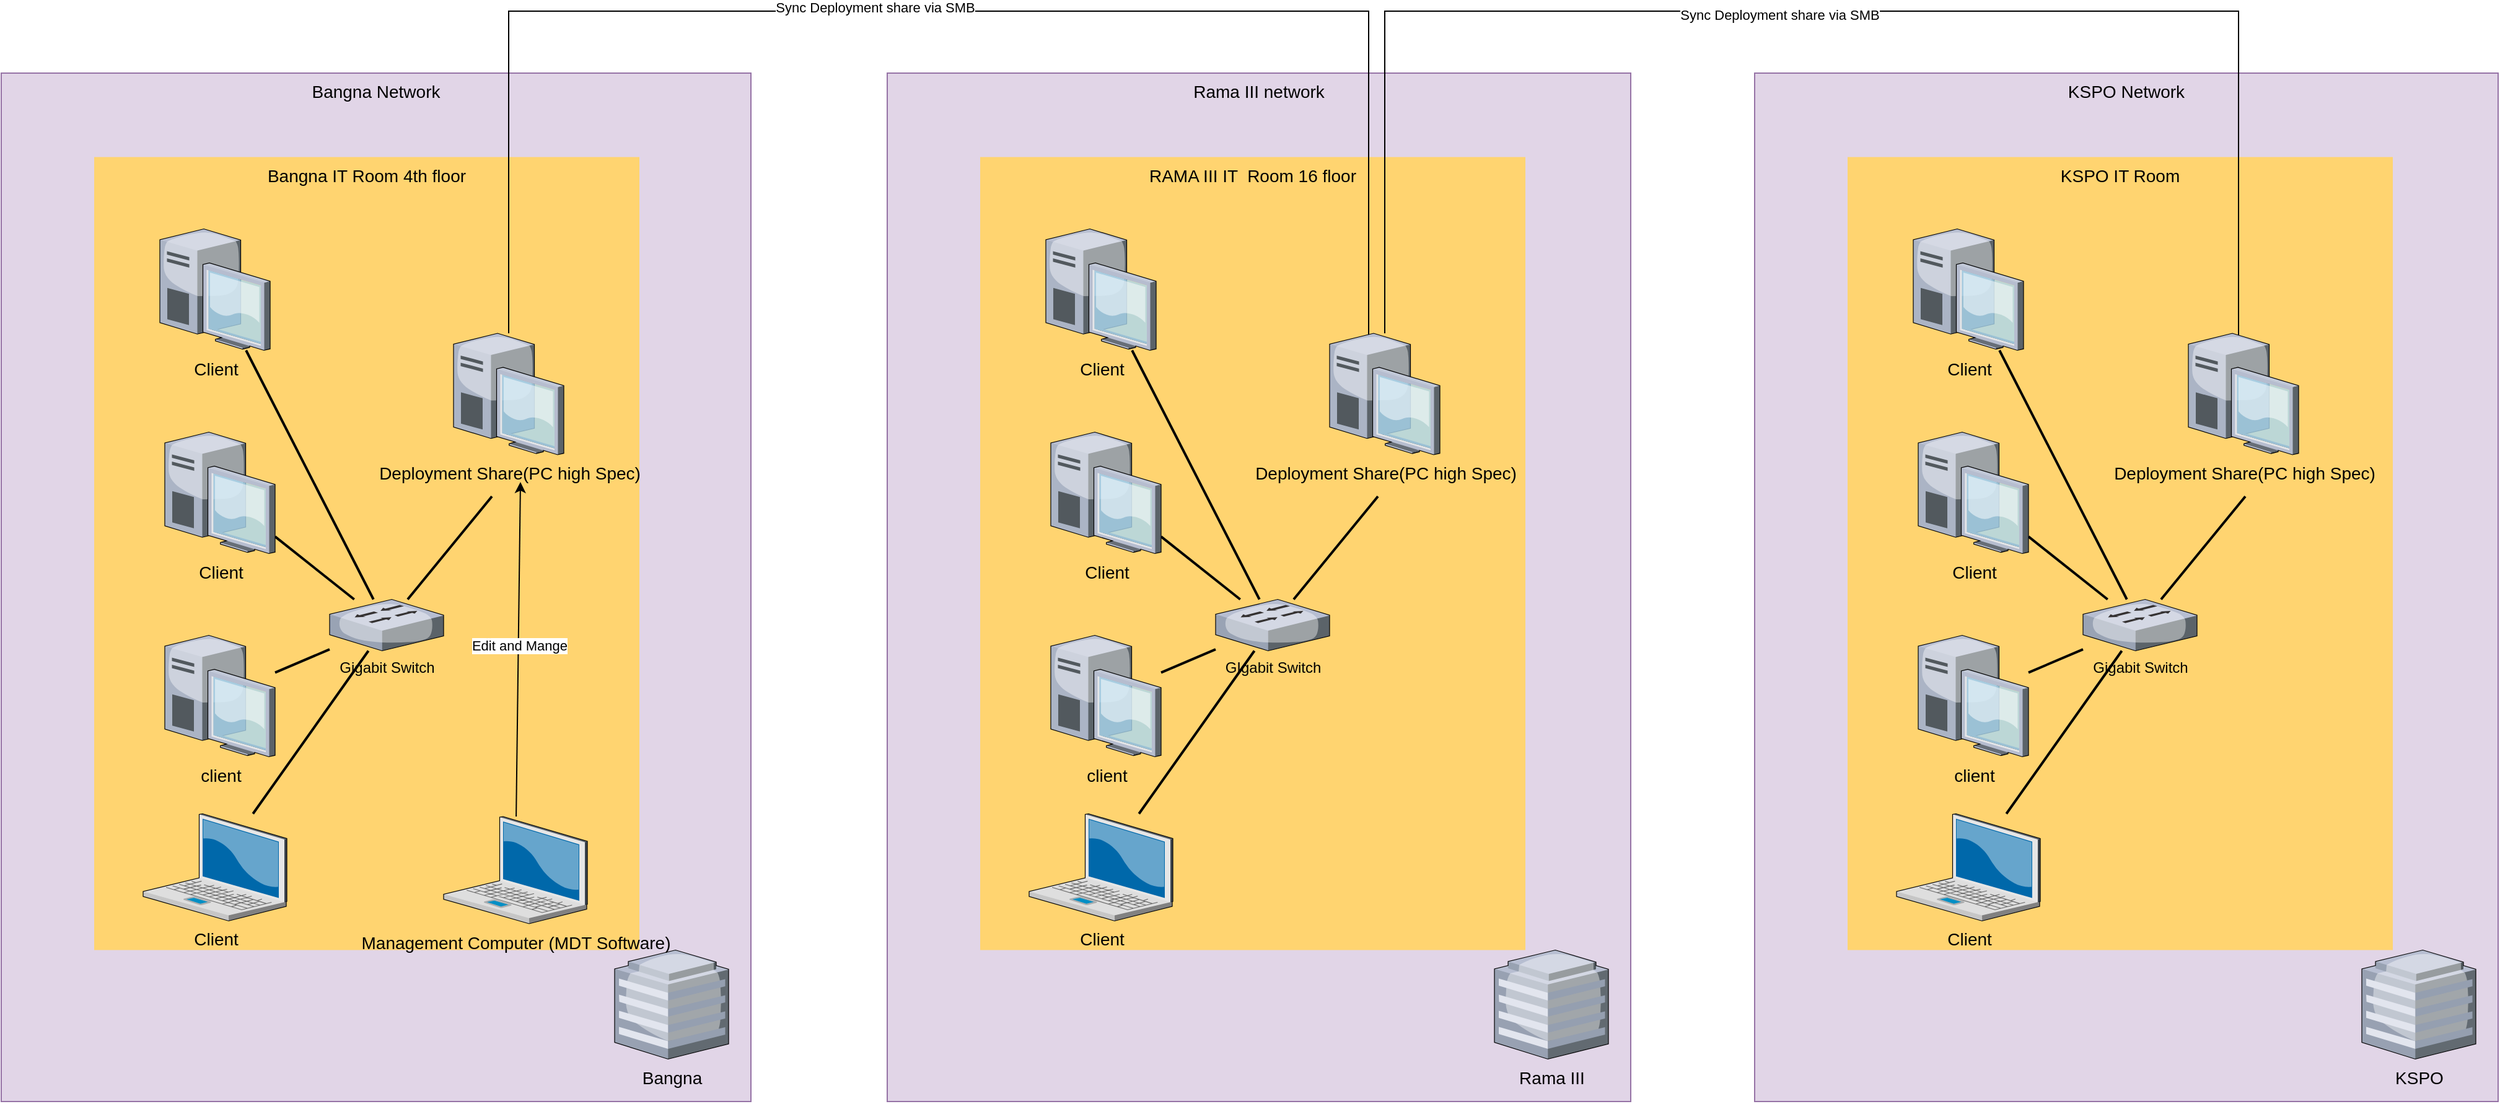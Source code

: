 <mxfile version="14.2.7" type="github">
  <diagram name="Page-1" id="e3a06f82-3646-2815-327d-82caf3d4e204">
    <mxGraphModel dx="4456.5" dy="2876" grid="1" gridSize="10" guides="1" tooltips="1" connect="1" arrows="1" fold="1" page="1" pageScale="1.5" pageWidth="1169" pageHeight="826" background="none" math="0" shadow="0">
      <root>
        <mxCell id="0" style=";html=1;" />
        <mxCell id="1" style=";html=1;" parent="0" />
        <mxCell id="DxWcsNkvdXIgtUz68x35-2" value="Bangna Network" style="whiteSpace=wrap;html=1;fillColor=#e1d5e7;fontSize=14;strokeColor=#9673a6;verticalAlign=top;" vertex="1" parent="1">
          <mxGeometry x="-285" y="40" width="605" height="830" as="geometry" />
        </mxCell>
        <mxCell id="5Wcs0pIvVfBgZkTdjmll-17" value="Bangna IT Room 4th floor" style="whiteSpace=wrap;html=1;fillColor=#FFD470;gradientColor=none;fontSize=14;strokeColor=none;verticalAlign=top;" parent="1" vertex="1">
          <mxGeometry x="-210" y="107.75" width="440" height="640" as="geometry" />
        </mxCell>
        <mxCell id="5Wcs0pIvVfBgZkTdjmll-18" style="edgeStyle=none;rounded=0;html=1;startSize=10;endSize=10;jettySize=auto;orthogonalLoop=1;fontSize=14;endArrow=none;endFill=0;strokeWidth=2;" parent="1" source="5Wcs0pIvVfBgZkTdjmll-19" target="5Wcs0pIvVfBgZkTdjmll-26" edge="1">
          <mxGeometry relative="1" as="geometry" />
        </mxCell>
        <mxCell id="5Wcs0pIvVfBgZkTdjmll-19" value="Client" style="verticalLabelPosition=bottom;aspect=fixed;html=1;verticalAlign=top;strokeColor=none;shape=mxgraph.citrix.laptop_2;fillColor=#66B2FF;gradientColor=#0066CC;fontSize=14;" parent="1" vertex="1">
          <mxGeometry x="-170.5" y="637.75" width="116" height="86.5" as="geometry" />
        </mxCell>
        <mxCell id="5Wcs0pIvVfBgZkTdjmll-20" style="edgeStyle=none;rounded=0;html=1;startSize=10;endSize=10;jettySize=auto;orthogonalLoop=1;fontSize=14;endArrow=none;endFill=0;strokeWidth=2;" parent="1" source="5Wcs0pIvVfBgZkTdjmll-21" target="5Wcs0pIvVfBgZkTdjmll-26" edge="1">
          <mxGeometry relative="1" as="geometry" />
        </mxCell>
        <mxCell id="5Wcs0pIvVfBgZkTdjmll-21" value="client" style="verticalLabelPosition=bottom;aspect=fixed;html=1;verticalAlign=top;strokeColor=none;shape=mxgraph.citrix.desktop;fillColor=#66B2FF;gradientColor=#0066CC;fontSize=14;" parent="1" vertex="1">
          <mxGeometry x="-153" y="493.75" width="89" height="98" as="geometry" />
        </mxCell>
        <mxCell id="5Wcs0pIvVfBgZkTdjmll-22" style="edgeStyle=none;rounded=0;html=1;startSize=10;endSize=10;jettySize=auto;orthogonalLoop=1;fontSize=14;endArrow=none;endFill=0;strokeWidth=2;" parent="1" source="5Wcs0pIvVfBgZkTdjmll-23" target="5Wcs0pIvVfBgZkTdjmll-26" edge="1">
          <mxGeometry relative="1" as="geometry" />
        </mxCell>
        <mxCell id="5Wcs0pIvVfBgZkTdjmll-23" value="Client" style="verticalLabelPosition=bottom;aspect=fixed;html=1;verticalAlign=top;strokeColor=none;shape=mxgraph.citrix.desktop;fillColor=#66B2FF;gradientColor=#0066CC;fontSize=14;" parent="1" vertex="1">
          <mxGeometry x="-153" y="329.75" width="89" height="98" as="geometry" />
        </mxCell>
        <mxCell id="5Wcs0pIvVfBgZkTdjmll-24" style="edgeStyle=none;rounded=0;html=1;startSize=10;endSize=10;jettySize=auto;orthogonalLoop=1;fontSize=14;endArrow=none;endFill=0;strokeWidth=2;" parent="1" source="5Wcs0pIvVfBgZkTdjmll-25" target="5Wcs0pIvVfBgZkTdjmll-26" edge="1">
          <mxGeometry relative="1" as="geometry" />
        </mxCell>
        <mxCell id="5Wcs0pIvVfBgZkTdjmll-25" value="Client" style="verticalLabelPosition=bottom;aspect=fixed;html=1;verticalAlign=top;strokeColor=none;shape=mxgraph.citrix.desktop;fillColor=#66B2FF;gradientColor=#0066CC;fontSize=14;" parent="1" vertex="1">
          <mxGeometry x="-157" y="165.75" width="89" height="98" as="geometry" />
        </mxCell>
        <mxCell id="5Wcs0pIvVfBgZkTdjmll-26" value="Gigabit Switch" style="verticalLabelPosition=bottom;aspect=fixed;html=1;verticalAlign=top;strokeColor=none;align=center;outlineConnect=0;shape=mxgraph.citrix.switch;" parent="1" vertex="1">
          <mxGeometry x="-20" y="464.75" width="92" height="41.5" as="geometry" />
        </mxCell>
        <mxCell id="5Wcs0pIvVfBgZkTdjmll-29" value="Bangna" style="verticalLabelPosition=bottom;aspect=fixed;html=1;verticalAlign=top;strokeColor=none;shape=mxgraph.citrix.hq_enterprise;fillColor=#66B2FF;gradientColor=#0066CC;fontSize=14;" parent="1" vertex="1">
          <mxGeometry x="210" y="747.75" width="92" height="88" as="geometry" />
        </mxCell>
        <mxCell id="5Wcs0pIvVfBgZkTdjmll-54" style="edgeStyle=none;rounded=0;html=1;startSize=10;endSize=10;jettySize=auto;orthogonalLoop=1;fontSize=14;endArrow=none;endFill=0;strokeWidth=2;" parent="1" target="5Wcs0pIvVfBgZkTdjmll-26" edge="1">
          <mxGeometry relative="1" as="geometry">
            <mxPoint x="111" y="381.631" as="sourcePoint" />
            <mxPoint x="-470" y="477.75" as="targetPoint" />
            <Array as="points" />
          </mxGeometry>
        </mxCell>
        <mxCell id="DxWcsNkvdXIgtUz68x35-3" value="Rama III network" style="whiteSpace=wrap;html=1;fillColor=#e1d5e7;fontSize=14;strokeColor=#9673a6;verticalAlign=top;" vertex="1" parent="1">
          <mxGeometry x="430" y="40" width="600" height="830" as="geometry" />
        </mxCell>
        <mxCell id="DxWcsNkvdXIgtUz68x35-4" value="RAMA III IT &amp;nbsp;Room 16 floor" style="whiteSpace=wrap;html=1;fillColor=#FFD470;gradientColor=none;fontSize=14;strokeColor=none;verticalAlign=top;" vertex="1" parent="1">
          <mxGeometry x="505" y="107.75" width="440" height="640" as="geometry" />
        </mxCell>
        <mxCell id="DxWcsNkvdXIgtUz68x35-5" style="edgeStyle=none;rounded=0;html=1;startSize=10;endSize=10;jettySize=auto;orthogonalLoop=1;fontSize=14;endArrow=none;endFill=0;strokeWidth=2;" edge="1" parent="1" source="DxWcsNkvdXIgtUz68x35-6" target="DxWcsNkvdXIgtUz68x35-13">
          <mxGeometry relative="1" as="geometry" />
        </mxCell>
        <mxCell id="DxWcsNkvdXIgtUz68x35-6" value="Client" style="verticalLabelPosition=bottom;aspect=fixed;html=1;verticalAlign=top;strokeColor=none;shape=mxgraph.citrix.laptop_2;fillColor=#66B2FF;gradientColor=#0066CC;fontSize=14;" vertex="1" parent="1">
          <mxGeometry x="544.5" y="637.75" width="116" height="86.5" as="geometry" />
        </mxCell>
        <mxCell id="DxWcsNkvdXIgtUz68x35-7" style="edgeStyle=none;rounded=0;html=1;startSize=10;endSize=10;jettySize=auto;orthogonalLoop=1;fontSize=14;endArrow=none;endFill=0;strokeWidth=2;" edge="1" parent="1" source="DxWcsNkvdXIgtUz68x35-8" target="DxWcsNkvdXIgtUz68x35-13">
          <mxGeometry relative="1" as="geometry" />
        </mxCell>
        <mxCell id="DxWcsNkvdXIgtUz68x35-8" value="client" style="verticalLabelPosition=bottom;aspect=fixed;html=1;verticalAlign=top;strokeColor=none;shape=mxgraph.citrix.desktop;fillColor=#66B2FF;gradientColor=#0066CC;fontSize=14;" vertex="1" parent="1">
          <mxGeometry x="562" y="493.75" width="89" height="98" as="geometry" />
        </mxCell>
        <mxCell id="DxWcsNkvdXIgtUz68x35-9" style="edgeStyle=none;rounded=0;html=1;startSize=10;endSize=10;jettySize=auto;orthogonalLoop=1;fontSize=14;endArrow=none;endFill=0;strokeWidth=2;" edge="1" parent="1" source="DxWcsNkvdXIgtUz68x35-10" target="DxWcsNkvdXIgtUz68x35-13">
          <mxGeometry relative="1" as="geometry" />
        </mxCell>
        <mxCell id="DxWcsNkvdXIgtUz68x35-10" value="Client" style="verticalLabelPosition=bottom;aspect=fixed;html=1;verticalAlign=top;strokeColor=none;shape=mxgraph.citrix.desktop;fillColor=#66B2FF;gradientColor=#0066CC;fontSize=14;" vertex="1" parent="1">
          <mxGeometry x="562" y="329.75" width="89" height="98" as="geometry" />
        </mxCell>
        <mxCell id="DxWcsNkvdXIgtUz68x35-11" style="edgeStyle=none;rounded=0;html=1;startSize=10;endSize=10;jettySize=auto;orthogonalLoop=1;fontSize=14;endArrow=none;endFill=0;strokeWidth=2;" edge="1" parent="1" source="DxWcsNkvdXIgtUz68x35-12" target="DxWcsNkvdXIgtUz68x35-13">
          <mxGeometry relative="1" as="geometry" />
        </mxCell>
        <mxCell id="DxWcsNkvdXIgtUz68x35-12" value="Client" style="verticalLabelPosition=bottom;aspect=fixed;html=1;verticalAlign=top;strokeColor=none;shape=mxgraph.citrix.desktop;fillColor=#66B2FF;gradientColor=#0066CC;fontSize=14;" vertex="1" parent="1">
          <mxGeometry x="558" y="165.75" width="89" height="98" as="geometry" />
        </mxCell>
        <mxCell id="DxWcsNkvdXIgtUz68x35-13" value="GIgabit Switch" style="verticalLabelPosition=bottom;aspect=fixed;html=1;verticalAlign=top;strokeColor=none;align=center;outlineConnect=0;shape=mxgraph.citrix.switch;" vertex="1" parent="1">
          <mxGeometry x="695" y="464.75" width="92" height="41.5" as="geometry" />
        </mxCell>
        <mxCell id="DxWcsNkvdXIgtUz68x35-15" value="Rama III" style="verticalLabelPosition=bottom;aspect=fixed;html=1;verticalAlign=top;strokeColor=none;shape=mxgraph.citrix.hq_enterprise;fillColor=#66B2FF;gradientColor=#0066CC;fontSize=14;" vertex="1" parent="1">
          <mxGeometry x="920" y="747.75" width="92" height="88" as="geometry" />
        </mxCell>
        <mxCell id="DxWcsNkvdXIgtUz68x35-16" style="edgeStyle=none;rounded=0;html=1;startSize=10;endSize=10;jettySize=auto;orthogonalLoop=1;fontSize=14;endArrow=none;endFill=0;strokeWidth=2;" edge="1" parent="1" target="DxWcsNkvdXIgtUz68x35-13">
          <mxGeometry relative="1" as="geometry">
            <mxPoint x="826" y="381.631" as="sourcePoint" />
            <mxPoint x="245" y="477.75" as="targetPoint" />
            <Array as="points" />
          </mxGeometry>
        </mxCell>
        <mxCell id="DxWcsNkvdXIgtUz68x35-18" value="KSPO Network" style="whiteSpace=wrap;html=1;fillColor=#e1d5e7;fontSize=14;strokeColor=#9673a6;verticalAlign=top;" vertex="1" parent="1">
          <mxGeometry x="1130" y="40" width="600" height="830" as="geometry" />
        </mxCell>
        <mxCell id="DxWcsNkvdXIgtUz68x35-19" value="KSPO IT Room" style="whiteSpace=wrap;html=1;fillColor=#FFD470;gradientColor=none;fontSize=14;strokeColor=none;verticalAlign=top;" vertex="1" parent="1">
          <mxGeometry x="1205" y="107.75" width="440" height="640" as="geometry" />
        </mxCell>
        <mxCell id="DxWcsNkvdXIgtUz68x35-20" style="edgeStyle=none;rounded=0;html=1;startSize=10;endSize=10;jettySize=auto;orthogonalLoop=1;fontSize=14;endArrow=none;endFill=0;strokeWidth=2;" edge="1" parent="1" source="DxWcsNkvdXIgtUz68x35-21" target="DxWcsNkvdXIgtUz68x35-28">
          <mxGeometry relative="1" as="geometry" />
        </mxCell>
        <mxCell id="DxWcsNkvdXIgtUz68x35-21" value="Client" style="verticalLabelPosition=bottom;aspect=fixed;html=1;verticalAlign=top;strokeColor=none;shape=mxgraph.citrix.laptop_2;fillColor=#66B2FF;gradientColor=#0066CC;fontSize=14;" vertex="1" parent="1">
          <mxGeometry x="1244.5" y="637.75" width="116" height="86.5" as="geometry" />
        </mxCell>
        <mxCell id="DxWcsNkvdXIgtUz68x35-22" style="edgeStyle=none;rounded=0;html=1;startSize=10;endSize=10;jettySize=auto;orthogonalLoop=1;fontSize=14;endArrow=none;endFill=0;strokeWidth=2;" edge="1" parent="1" source="DxWcsNkvdXIgtUz68x35-23" target="DxWcsNkvdXIgtUz68x35-28">
          <mxGeometry relative="1" as="geometry" />
        </mxCell>
        <mxCell id="DxWcsNkvdXIgtUz68x35-23" value="client" style="verticalLabelPosition=bottom;aspect=fixed;html=1;verticalAlign=top;strokeColor=none;shape=mxgraph.citrix.desktop;fillColor=#66B2FF;gradientColor=#0066CC;fontSize=14;" vertex="1" parent="1">
          <mxGeometry x="1262" y="493.75" width="89" height="98" as="geometry" />
        </mxCell>
        <mxCell id="DxWcsNkvdXIgtUz68x35-24" style="edgeStyle=none;rounded=0;html=1;startSize=10;endSize=10;jettySize=auto;orthogonalLoop=1;fontSize=14;endArrow=none;endFill=0;strokeWidth=2;" edge="1" parent="1" source="DxWcsNkvdXIgtUz68x35-25" target="DxWcsNkvdXIgtUz68x35-28">
          <mxGeometry relative="1" as="geometry" />
        </mxCell>
        <mxCell id="DxWcsNkvdXIgtUz68x35-25" value="Client" style="verticalLabelPosition=bottom;aspect=fixed;html=1;verticalAlign=top;strokeColor=none;shape=mxgraph.citrix.desktop;fillColor=#66B2FF;gradientColor=#0066CC;fontSize=14;" vertex="1" parent="1">
          <mxGeometry x="1262" y="329.75" width="89" height="98" as="geometry" />
        </mxCell>
        <mxCell id="DxWcsNkvdXIgtUz68x35-26" style="edgeStyle=none;rounded=0;html=1;startSize=10;endSize=10;jettySize=auto;orthogonalLoop=1;fontSize=14;endArrow=none;endFill=0;strokeWidth=2;" edge="1" parent="1" source="DxWcsNkvdXIgtUz68x35-27" target="DxWcsNkvdXIgtUz68x35-28">
          <mxGeometry relative="1" as="geometry" />
        </mxCell>
        <mxCell id="DxWcsNkvdXIgtUz68x35-27" value="Client" style="verticalLabelPosition=bottom;aspect=fixed;html=1;verticalAlign=top;strokeColor=none;shape=mxgraph.citrix.desktop;fillColor=#66B2FF;gradientColor=#0066CC;fontSize=14;" vertex="1" parent="1">
          <mxGeometry x="1258" y="165.75" width="89" height="98" as="geometry" />
        </mxCell>
        <mxCell id="DxWcsNkvdXIgtUz68x35-28" value="Gigabit Switch" style="verticalLabelPosition=bottom;aspect=fixed;html=1;verticalAlign=top;strokeColor=none;align=center;outlineConnect=0;shape=mxgraph.citrix.switch;" vertex="1" parent="1">
          <mxGeometry x="1395" y="464.75" width="92" height="41.5" as="geometry" />
        </mxCell>
        <mxCell id="DxWcsNkvdXIgtUz68x35-30" value="KSPO" style="verticalLabelPosition=bottom;aspect=fixed;html=1;verticalAlign=top;strokeColor=none;shape=mxgraph.citrix.hq_enterprise;fillColor=#66B2FF;gradientColor=#0066CC;fontSize=14;" vertex="1" parent="1">
          <mxGeometry x="1620" y="747.75" width="92" height="88" as="geometry" />
        </mxCell>
        <mxCell id="DxWcsNkvdXIgtUz68x35-31" style="edgeStyle=none;rounded=0;html=1;startSize=10;endSize=10;jettySize=auto;orthogonalLoop=1;fontSize=14;endArrow=none;endFill=0;strokeWidth=2;" edge="1" parent="1" target="DxWcsNkvdXIgtUz68x35-28">
          <mxGeometry relative="1" as="geometry">
            <mxPoint x="1526" y="381.631" as="sourcePoint" />
            <mxPoint x="945" y="477.75" as="targetPoint" />
            <Array as="points" />
          </mxGeometry>
        </mxCell>
        <mxCell id="DxWcsNkvdXIgtUz68x35-47" style="edgeStyle=orthogonalEdgeStyle;rounded=0;orthogonalLoop=1;jettySize=auto;html=1;entryX=0.354;entryY=0.388;entryDx=0;entryDy=0;entryPerimeter=0;endArrow=classic;endFill=1;" edge="1" parent="1" source="DxWcsNkvdXIgtUz68x35-38" target="DxWcsNkvdXIgtUz68x35-40">
          <mxGeometry relative="1" as="geometry">
            <Array as="points">
              <mxPoint x="125" y="-10" />
              <mxPoint x="819" y="-10" />
            </Array>
          </mxGeometry>
        </mxCell>
        <mxCell id="DxWcsNkvdXIgtUz68x35-50" value="Sync Deployment share via SMB" style="edgeLabel;html=1;align=center;verticalAlign=middle;resizable=0;points=[];" vertex="1" connectable="0" parent="DxWcsNkvdXIgtUz68x35-47">
          <mxGeometry x="-0.112" y="3" relative="1" as="geometry">
            <mxPoint x="-1" as="offset" />
          </mxGeometry>
        </mxCell>
        <mxCell id="DxWcsNkvdXIgtUz68x35-38" value="Deployment Share(PC high Spec)" style="verticalLabelPosition=bottom;aspect=fixed;html=1;verticalAlign=top;strokeColor=none;shape=mxgraph.citrix.desktop;fillColor=#66B2FF;gradientColor=#0066CC;fontSize=14;" vertex="1" parent="1">
          <mxGeometry x="80" y="250.0" width="89" height="98" as="geometry" />
        </mxCell>
        <mxCell id="DxWcsNkvdXIgtUz68x35-48" style="edgeStyle=orthogonalEdgeStyle;rounded=0;orthogonalLoop=1;jettySize=auto;html=1;entryX=0.455;entryY=0.643;entryDx=0;entryDy=0;entryPerimeter=0;endArrow=classic;endFill=1;" edge="1" parent="1" source="DxWcsNkvdXIgtUz68x35-40" target="DxWcsNkvdXIgtUz68x35-41">
          <mxGeometry relative="1" as="geometry">
            <Array as="points">
              <mxPoint x="832" y="-10" />
              <mxPoint x="1521" y="-10" />
            </Array>
          </mxGeometry>
        </mxCell>
        <mxCell id="DxWcsNkvdXIgtUz68x35-51" value="Sync Deployment share via SMB" style="edgeLabel;html=1;align=center;verticalAlign=middle;resizable=0;points=[];" vertex="1" connectable="0" parent="DxWcsNkvdXIgtUz68x35-48">
          <mxGeometry x="-0.092" y="-3" relative="1" as="geometry">
            <mxPoint x="1" as="offset" />
          </mxGeometry>
        </mxCell>
        <mxCell id="DxWcsNkvdXIgtUz68x35-40" value="Deployment Share(PC high Spec)" style="verticalLabelPosition=bottom;aspect=fixed;html=1;verticalAlign=top;strokeColor=none;shape=mxgraph.citrix.desktop;fillColor=#66B2FF;gradientColor=#0066CC;fontSize=14;" vertex="1" parent="1">
          <mxGeometry x="787" y="250.0" width="89" height="98" as="geometry" />
        </mxCell>
        <mxCell id="DxWcsNkvdXIgtUz68x35-41" value="Deployment Share(PC high Spec)" style="verticalLabelPosition=bottom;aspect=fixed;html=1;verticalAlign=top;strokeColor=none;shape=mxgraph.citrix.desktop;fillColor=#66B2FF;gradientColor=#0066CC;fontSize=14;" vertex="1" parent="1">
          <mxGeometry x="1480" y="250.0" width="89" height="98" as="geometry" />
        </mxCell>
        <mxCell id="DxWcsNkvdXIgtUz68x35-46" style="edgeStyle=none;rounded=0;orthogonalLoop=1;jettySize=auto;html=1;endArrow=classic;endFill=1;" edge="1" parent="1" source="DxWcsNkvdXIgtUz68x35-45">
          <mxGeometry relative="1" as="geometry">
            <mxPoint x="134" y="370" as="targetPoint" />
          </mxGeometry>
        </mxCell>
        <mxCell id="DxWcsNkvdXIgtUz68x35-52" value="Edit and Mange" style="edgeLabel;html=1;align=center;verticalAlign=middle;resizable=0;points=[];" vertex="1" connectable="0" parent="DxWcsNkvdXIgtUz68x35-46">
          <mxGeometry x="0.029" relative="1" as="geometry">
            <mxPoint y="1" as="offset" />
          </mxGeometry>
        </mxCell>
        <mxCell id="DxWcsNkvdXIgtUz68x35-45" value="Management Computer (MDT Software)" style="verticalLabelPosition=bottom;aspect=fixed;html=1;verticalAlign=top;strokeColor=none;shape=mxgraph.citrix.laptop_2;fillColor=#66B2FF;gradientColor=#0066CC;fontSize=14;" vertex="1" parent="1">
          <mxGeometry x="72.0" y="640" width="116" height="86.5" as="geometry" />
        </mxCell>
      </root>
    </mxGraphModel>
  </diagram>
</mxfile>
